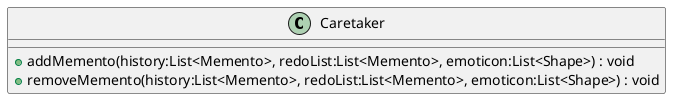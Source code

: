 @startuml
class Caretaker {
    + addMemento(history:List<Memento>, redoList:List<Memento>, emoticon:List<Shape>) : void
    + removeMemento(history:List<Memento>, redoList:List<Memento>, emoticon:List<Shape>) : void
}
@enduml
